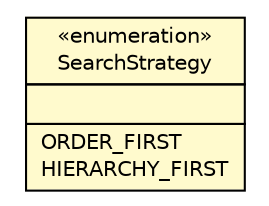 #!/usr/local/bin/dot
#
# Class diagram 
# Generated by UMLGraph version R5_6-24-gf6e263 (http://www.umlgraph.org/)
#

digraph G {
	edge [fontname="Helvetica",fontsize=10,labelfontname="Helvetica",labelfontsize=10];
	node [fontname="Helvetica",fontsize=10,shape=plaintext];
	nodesep=0.25;
	ranksep=0.5;
	// cn.home1.oss.boot.autoconfigure.AppErrorProperties.SearchStrategy
	c1069 [label=<<table title="cn.home1.oss.boot.autoconfigure.AppErrorProperties.SearchStrategy" border="0" cellborder="1" cellspacing="0" cellpadding="2" port="p" bgcolor="lemonChiffon" href="./AppErrorProperties.SearchStrategy.html">
		<tr><td><table border="0" cellspacing="0" cellpadding="1">
<tr><td align="center" balign="center"> &#171;enumeration&#187; </td></tr>
<tr><td align="center" balign="center"> SearchStrategy </td></tr>
		</table></td></tr>
		<tr><td><table border="0" cellspacing="0" cellpadding="1">
<tr><td align="left" balign="left">  </td></tr>
		</table></td></tr>
		<tr><td><table border="0" cellspacing="0" cellpadding="1">
<tr><td align="left" balign="left"> ORDER_FIRST </td></tr>
<tr><td align="left" balign="left"> HIERARCHY_FIRST </td></tr>
		</table></td></tr>
		</table>>, URL="./AppErrorProperties.SearchStrategy.html", fontname="Helvetica", fontcolor="black", fontsize=10.0];
}


